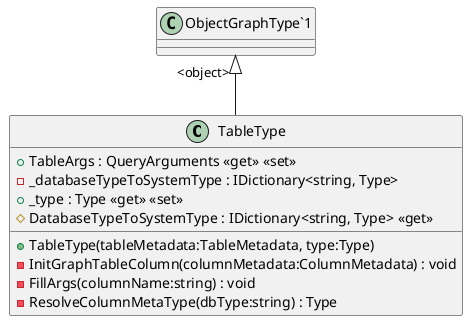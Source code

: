 @startuml
class TableType {
    + TableArgs : QueryArguments <<get>> <<set>>
    - _databaseTypeToSystemType : IDictionary<string, Type>
    + _type : Type <<get>> <<set>>
    # DatabaseTypeToSystemType : IDictionary<string, Type> <<get>>
    + TableType(tableMetadata:TableMetadata, type:Type)
    - InitGraphTableColumn(columnMetadata:ColumnMetadata) : void
    - FillArgs(columnName:string) : void
    - ResolveColumnMetaType(dbType:string) : Type
}
"ObjectGraphType`1" "<object>" <|-- TableType
@enduml
